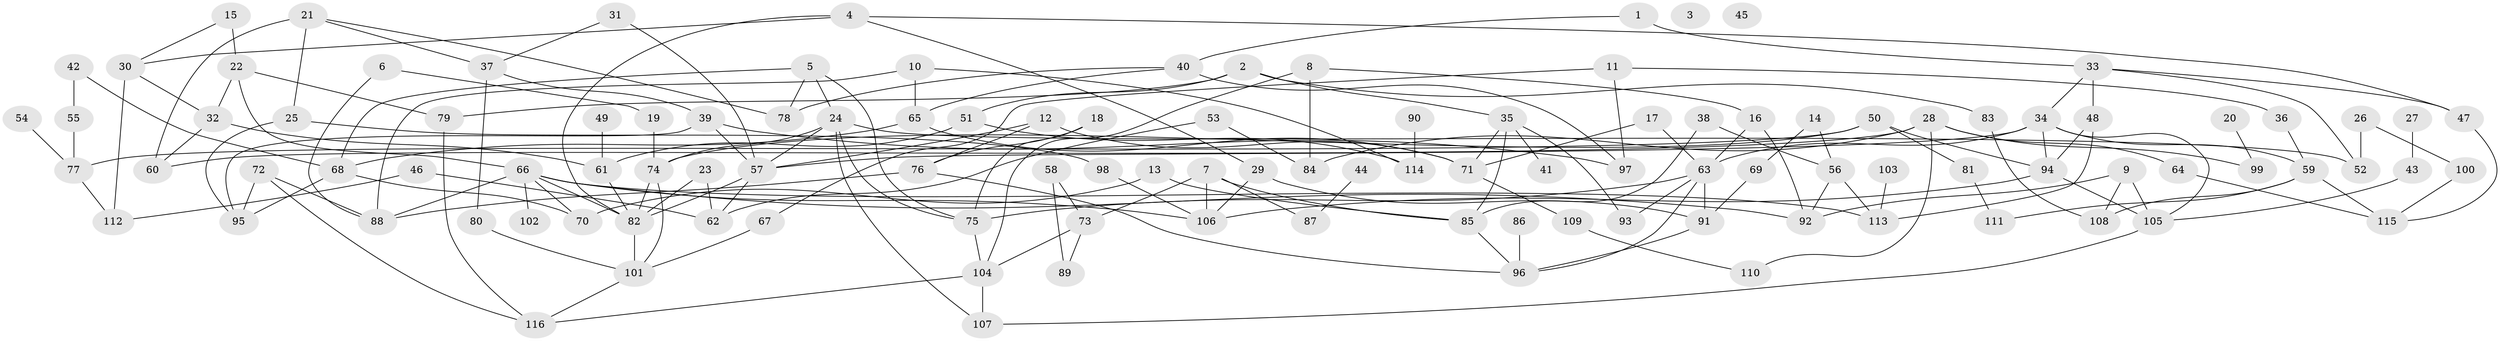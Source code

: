 // Generated by graph-tools (version 1.1) at 2025/40/03/09/25 04:40:31]
// undirected, 116 vertices, 184 edges
graph export_dot {
graph [start="1"]
  node [color=gray90,style=filled];
  1;
  2;
  3;
  4;
  5;
  6;
  7;
  8;
  9;
  10;
  11;
  12;
  13;
  14;
  15;
  16;
  17;
  18;
  19;
  20;
  21;
  22;
  23;
  24;
  25;
  26;
  27;
  28;
  29;
  30;
  31;
  32;
  33;
  34;
  35;
  36;
  37;
  38;
  39;
  40;
  41;
  42;
  43;
  44;
  45;
  46;
  47;
  48;
  49;
  50;
  51;
  52;
  53;
  54;
  55;
  56;
  57;
  58;
  59;
  60;
  61;
  62;
  63;
  64;
  65;
  66;
  67;
  68;
  69;
  70;
  71;
  72;
  73;
  74;
  75;
  76;
  77;
  78;
  79;
  80;
  81;
  82;
  83;
  84;
  85;
  86;
  87;
  88;
  89;
  90;
  91;
  92;
  93;
  94;
  95;
  96;
  97;
  98;
  99;
  100;
  101;
  102;
  103;
  104;
  105;
  106;
  107;
  108;
  109;
  110;
  111;
  112;
  113;
  114;
  115;
  116;
  1 -- 33;
  1 -- 40;
  2 -- 35;
  2 -- 51;
  2 -- 79;
  2 -- 83;
  4 -- 29;
  4 -- 30;
  4 -- 47;
  4 -- 82;
  5 -- 24;
  5 -- 68;
  5 -- 75;
  5 -- 78;
  6 -- 19;
  6 -- 88;
  7 -- 73;
  7 -- 85;
  7 -- 87;
  7 -- 106;
  8 -- 16;
  8 -- 84;
  8 -- 104;
  9 -- 92;
  9 -- 105;
  9 -- 108;
  10 -- 65;
  10 -- 88;
  10 -- 114;
  11 -- 36;
  11 -- 67;
  11 -- 97;
  12 -- 57;
  12 -- 71;
  12 -- 76;
  13 -- 70;
  13 -- 85;
  14 -- 56;
  14 -- 69;
  15 -- 22;
  15 -- 30;
  16 -- 63;
  16 -- 92;
  17 -- 63;
  17 -- 71;
  18 -- 75;
  18 -- 76;
  19 -- 74;
  20 -- 99;
  21 -- 25;
  21 -- 37;
  21 -- 60;
  21 -- 78;
  22 -- 32;
  22 -- 66;
  22 -- 79;
  23 -- 62;
  23 -- 82;
  24 -- 52;
  24 -- 57;
  24 -- 74;
  24 -- 75;
  24 -- 107;
  25 -- 95;
  25 -- 98;
  26 -- 52;
  26 -- 100;
  27 -- 43;
  28 -- 60;
  28 -- 64;
  28 -- 84;
  28 -- 99;
  28 -- 110;
  29 -- 91;
  29 -- 106;
  30 -- 32;
  30 -- 112;
  31 -- 37;
  31 -- 57;
  32 -- 60;
  32 -- 61;
  33 -- 34;
  33 -- 47;
  33 -- 48;
  33 -- 52;
  34 -- 57;
  34 -- 59;
  34 -- 63;
  34 -- 94;
  34 -- 105;
  35 -- 41;
  35 -- 71;
  35 -- 85;
  35 -- 93;
  36 -- 59;
  37 -- 39;
  37 -- 80;
  38 -- 56;
  38 -- 85;
  39 -- 57;
  39 -- 95;
  39 -- 97;
  40 -- 65;
  40 -- 78;
  40 -- 97;
  42 -- 55;
  42 -- 68;
  43 -- 105;
  44 -- 87;
  46 -- 62;
  46 -- 112;
  47 -- 115;
  48 -- 94;
  48 -- 113;
  49 -- 61;
  50 -- 74;
  50 -- 77;
  50 -- 81;
  50 -- 94;
  51 -- 61;
  51 -- 114;
  53 -- 62;
  53 -- 84;
  54 -- 77;
  55 -- 77;
  56 -- 92;
  56 -- 113;
  57 -- 62;
  57 -- 82;
  58 -- 73;
  58 -- 89;
  59 -- 108;
  59 -- 111;
  59 -- 115;
  61 -- 82;
  63 -- 75;
  63 -- 91;
  63 -- 93;
  63 -- 96;
  64 -- 115;
  65 -- 68;
  65 -- 71;
  66 -- 70;
  66 -- 82;
  66 -- 88;
  66 -- 92;
  66 -- 102;
  66 -- 106;
  66 -- 113;
  67 -- 101;
  68 -- 70;
  68 -- 95;
  69 -- 91;
  71 -- 109;
  72 -- 88;
  72 -- 95;
  72 -- 116;
  73 -- 89;
  73 -- 104;
  74 -- 82;
  74 -- 101;
  75 -- 104;
  76 -- 88;
  76 -- 96;
  77 -- 112;
  79 -- 116;
  80 -- 101;
  81 -- 111;
  82 -- 101;
  83 -- 108;
  85 -- 96;
  86 -- 96;
  90 -- 114;
  91 -- 96;
  94 -- 105;
  94 -- 106;
  98 -- 106;
  100 -- 115;
  101 -- 116;
  103 -- 113;
  104 -- 107;
  104 -- 116;
  105 -- 107;
  109 -- 110;
}
